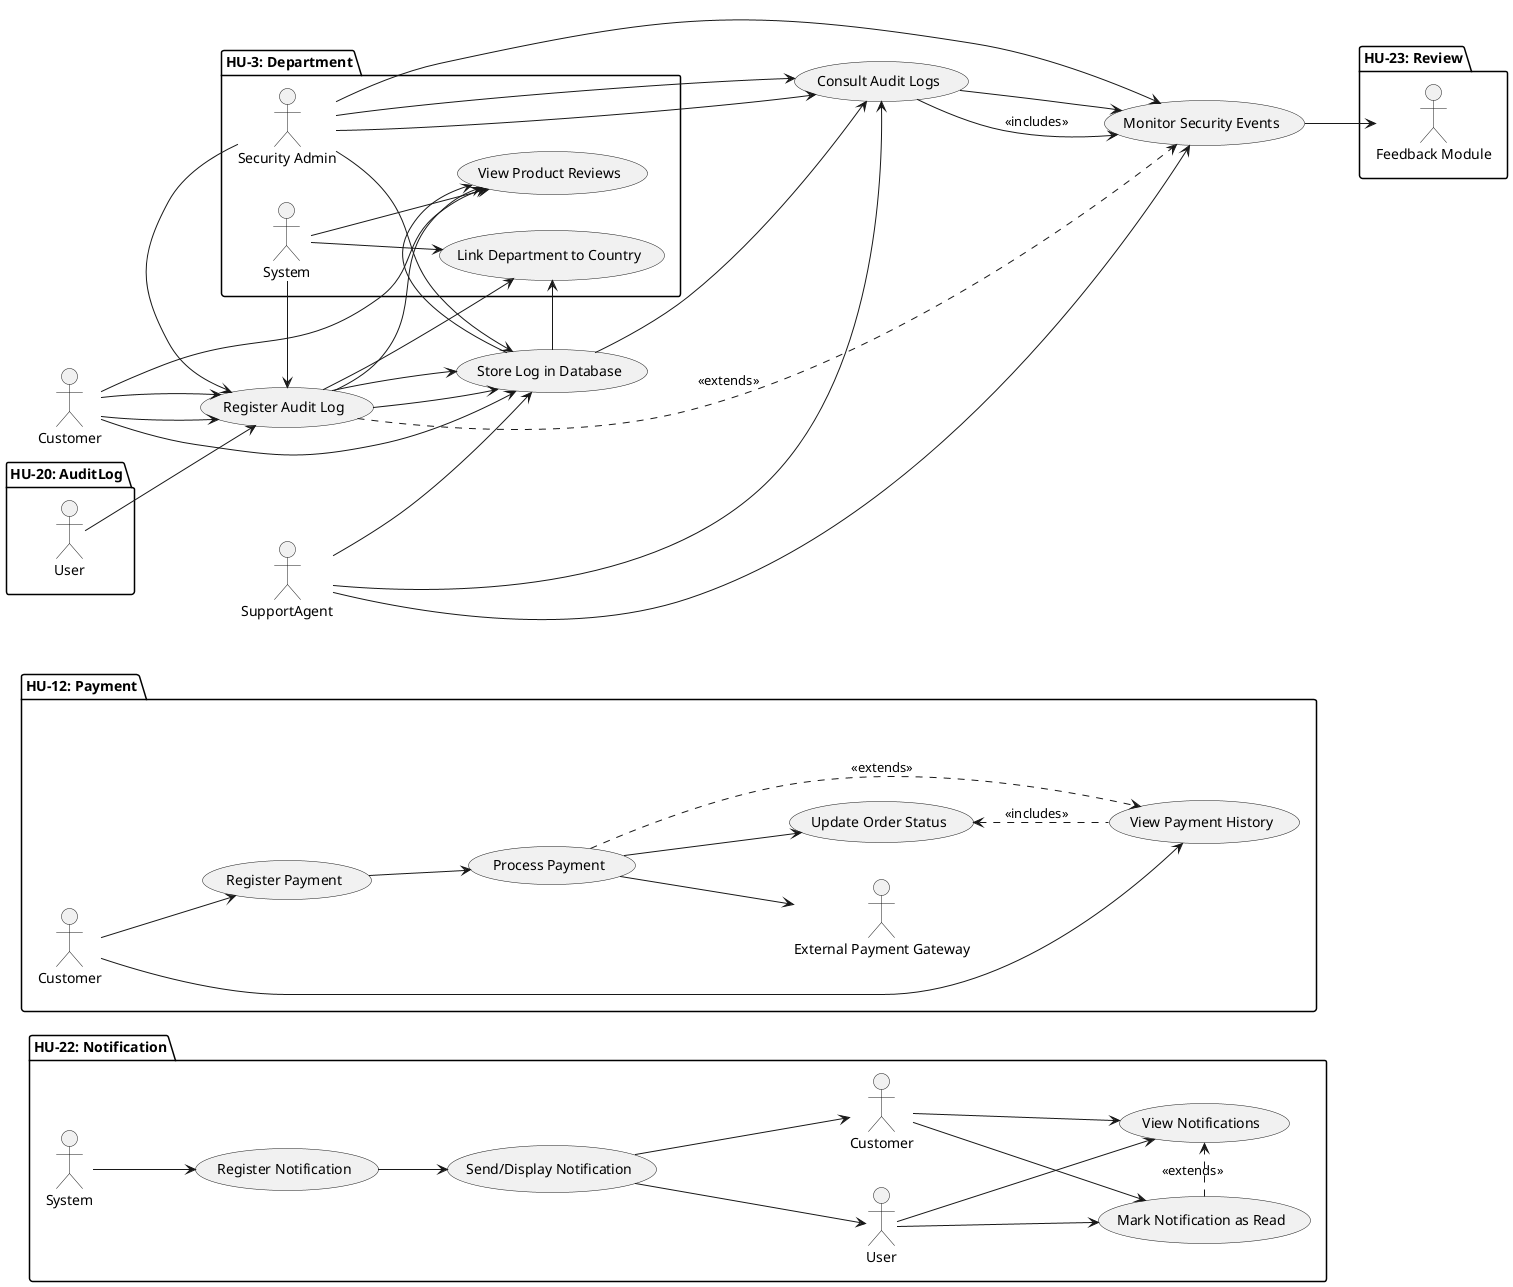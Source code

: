 @startuml
actor Customer
actor SupportAgent

usecase "Register Support Ticket" as UC1
usecase "View Support Ticket" as UC2
usecase "Update Support Ticket" as UC3
usecase "Close Support Ticket" as UC4

Customer --> UC1
Customer --> UC2
SupportAgent --> UC2
SupportAgent --> UC3
SupportAgent --> UC4
  left to right direction

  package "HU-3: Department" {

    'Actors
    actor "Admin User" as Admin
    actor "System" as System

    'Use Cases
    usecase "Register Department" as UC1
    usecase "Update Department" as UC2
    usecase "Deactivate Department" as UC3
    usecase "View Departments" as UC4
    usecase "Validate Uniqueness & Format" as UC5
    usecase "Link Department to Country" as UC6

    'Relationships
    Admin --> UC1
    Admin --> UC2
    Admin --> UC3
    Admin --> UC4

    UC1 --> UC5
    UC1 --> UC6

    UC2 --> UC5
    UC2 --> UC6

    System --> UC5
    System --> UC6
  }
  
  package "HU-22: Notification" {

    'Actors'
    actor "System" as SystemN
    actor "User" as UserN
    actor "Customer" as CustomerN

    'Use Cases'
    usecase "Register Notification" as UCN1
    usecase "Send/Display Notification" as UCN2
    usecase "Mark Notification as Read" as UCN3
    usecase "View Notifications" as UCN4

    'Relationships'
    SystemN --> UCN1
    UCN1 --> UCN2
    UCN2 --> UserN
    UCN2 --> CustomerN

    UserN --> UCN3
    CustomerN --> UCN3

    UserN --> UCN4
    CustomerN --> UCN4

    UCN3 .> UCN4 : <<extends>>
  }

  package "HU-12: Payment" {

    'Actors'
    actor "Customer" as CustomerP
    actor "External Payment Gateway" as PaymentGatewayP

    'Use Cases'
    usecase "Register Payment" as UCP1
    usecase "Process Payment" as UCP2
    usecase "Update Order Status" as UCP3
    usecase "View Payment History" as UCP4

    'Relationships'
    CustomerP --> UCP1
    CustomerP --> UCP4

    UCP1 --> UCP2
    UCP2 --> PaymentGatewayP
    UCP2 .> UCP4 : <<extends>>
    UCP3 <.. UCP4 : <<includes>>

    UCP2 --> UCP3
  }

    package "HU-23: Review" {

    'Actors'
    actor "Customer" as Customer
    actor "Feedback Module" as FeedbackModule

    'Use Cases'
    usecase "Create Review" as UC1
    usecase "Validate Review Fields" as UC2
    usecase "Register Review in Database" as UC3
    usecase "Integrate with Feedback" as UC4
    usecase "View Product Reviews" as UC5

    'Relationships'
    Customer --> UC1
    UC1 --> UC2
    UC2 --> UC3
    UC3 --> UC4
    UC4 --> FeedbackModule
    Customer --> UC5
  }



  package "HU-20: AuditLog" {
  'Actors'
  actor "System" as System
  actor "User" as User
  actor "Security Admin" as Admin

  'Use Cases'
  usecase "Register Audit Log" as UC1
  usecase "Store Log in Database" as UC2
  usecase "Consult Audit Logs" as UC3
  usecase "Monitor Security Events" as UC4

  'Relationships'
  User --> UC1
  System --> UC1
  UC1 --> UC2

  Admin --> UC3
  UC3 --> UC4 : <<includes>>
  UC1 .> UC4 : <<extends>>
}

@enduml
